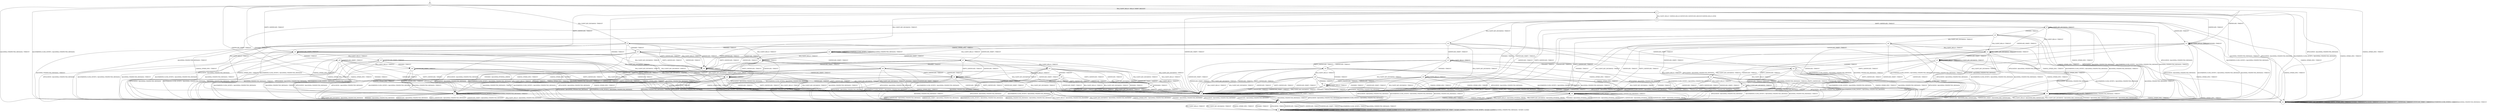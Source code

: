 digraph g {

	s0 [shape="circle" label="s0"];
	s1 [shape="circle" label="s1"];
	s2 [shape="circle" label="s2"];
	s3 [shape="circle" label="s3"];
	s4 [shape="circle" label="s4"];
	s5 [shape="circle" label="s5"];
	s6 [shape="circle" label="s6"];
	s7 [shape="circle" label="s7"];
	s8 [shape="circle" label="s8"];
	s9 [shape="circle" label="s9"];
	s10 [shape="circle" label="s10"];
	s11 [shape="circle" label="s11"];
	s12 [shape="circle" label="s12"];
	s13 [shape="circle" label="s13"];
	s14 [shape="circle" label="s14"];
	s15 [shape="circle" label="s15"];
	s16 [shape="circle" label="s16"];
	s17 [shape="circle" label="s17"];
	s18 [shape="circle" label="s18"];
	s19 [shape="circle" label="s19"];
	s20 [shape="circle" label="s20"];
	s21 [shape="circle" label="s21"];
	s22 [shape="circle" label="s22"];
	s23 [shape="circle" label="s23"];
	s24 [shape="circle" label="s24"];
	s25 [shape="circle" label="s25"];
	s26 [shape="circle" label="s26"];
	s27 [shape="circle" label="s27"];
	s28 [shape="circle" label="s28"];
	s29 [shape="circle" label="s29"];
	s30 [shape="circle" label="s30"];
	s31 [shape="circle" label="s31"];
	s32 [shape="circle" label="s32"];
	s33 [shape="circle" label="s33"];
	s34 [shape="circle" label="s34"];
	s35 [shape="circle" label="s35"];
	s36 [shape="circle" label="s36"];
	s37 [shape="circle" label="s37"];
	s38 [shape="circle" label="s38"];
	s39 [shape="circle" label="s39"];
	s40 [shape="circle" label="s40"];
	s41 [shape="circle" label="s41"];
	s0 -> s2 [label="RSA_CLIENT_HELLO / HELLO_VERIFY_REQUEST"];
	s0 -> s6 [label="RSA_CLIENT_KEY_EXCHANGE / TIMEOUT"];
	s0 -> s11 [label="CHANGE_CIPHER_SPEC / TIMEOUT"];
	s0 -> s8 [label="FINISHED / TIMEOUT"];
	s0 -> s1 [label="APPLICATION / Alert(FATAL,UNEXPECTED_MESSAGE)"];
	s0 -> s13 [label="CERTIFICATE / TIMEOUT"];
	s0 -> s18 [label="EMPTY_CERTIFICATE / TIMEOUT"];
	s0 -> s8 [label="CERTIFICATE_VERIFY / TIMEOUT"];
	s0 -> s1 [label="Alert(WARNING,CLOSE_NOTIFY) / Alert(FATAL,UNEXPECTED_MESSAGE)"];
	s0 -> s1 [label="Alert(FATAL,UNEXPECTED_MESSAGE) / TIMEOUT"];
	s1 -> s3 [label="RSA_CLIENT_HELLO / TIMEOUT"];
	s1 -> s3 [label="RSA_CLIENT_KEY_EXCHANGE / TIMEOUT"];
	s1 -> s3 [label="CHANGE_CIPHER_SPEC / TIMEOUT"];
	s1 -> s3 [label="FINISHED / TIMEOUT"];
	s1 -> s3 [label="APPLICATION / TIMEOUT"];
	s1 -> s3 [label="CERTIFICATE / TIMEOUT"];
	s1 -> s3 [label="EMPTY_CERTIFICATE / TIMEOUT"];
	s1 -> s3 [label="CERTIFICATE_VERIFY / TIMEOUT"];
	s1 -> s3 [label="Alert(WARNING,CLOSE_NOTIFY) / TIMEOUT"];
	s1 -> s3 [label="Alert(FATAL,UNEXPECTED_MESSAGE) / TIMEOUT"];
	s2 -> s4 [label="RSA_CLIENT_HELLO / SERVER_HELLO,CERTIFICATE,CERTIFICATE_REQUEST,SERVER_HELLO_DONE"];
	s2 -> s6 [label="RSA_CLIENT_KEY_EXCHANGE / TIMEOUT"];
	s2 -> s11 [label="CHANGE_CIPHER_SPEC / TIMEOUT"];
	s2 -> s8 [label="FINISHED / TIMEOUT"];
	s2 -> s1 [label="APPLICATION / Alert(FATAL,UNEXPECTED_MESSAGE)"];
	s2 -> s13 [label="CERTIFICATE / TIMEOUT"];
	s2 -> s18 [label="EMPTY_CERTIFICATE / TIMEOUT"];
	s2 -> s8 [label="CERTIFICATE_VERIFY / TIMEOUT"];
	s2 -> s1 [label="Alert(WARNING,CLOSE_NOTIFY) / Alert(FATAL,UNEXPECTED_MESSAGE)"];
	s2 -> s1 [label="Alert(FATAL,UNEXPECTED_MESSAGE) / TIMEOUT"];
	s3 -> s3 [label="RSA_CLIENT_HELLO / SOCKET_CLOSED"];
	s3 -> s3 [label="RSA_CLIENT_KEY_EXCHANGE / SOCKET_CLOSED"];
	s3 -> s3 [label="CHANGE_CIPHER_SPEC / SOCKET_CLOSED"];
	s3 -> s3 [label="FINISHED / SOCKET_CLOSED"];
	s3 -> s3 [label="APPLICATION / SOCKET_CLOSED"];
	s3 -> s3 [label="CERTIFICATE / SOCKET_CLOSED"];
	s3 -> s3 [label="EMPTY_CERTIFICATE / SOCKET_CLOSED"];
	s3 -> s3 [label="CERTIFICATE_VERIFY / SOCKET_CLOSED"];
	s3 -> s3 [label="Alert(WARNING,CLOSE_NOTIFY) / SOCKET_CLOSED"];
	s3 -> s3 [label="Alert(FATAL,UNEXPECTED_MESSAGE) / SOCKET_CLOSED"];
	s4 -> s5 [label="RSA_CLIENT_HELLO / TIMEOUT"];
	s4 -> s14 [label="RSA_CLIENT_KEY_EXCHANGE / TIMEOUT"];
	s4 -> s11 [label="CHANGE_CIPHER_SPEC / TIMEOUT"];
	s4 -> s8 [label="FINISHED / TIMEOUT"];
	s4 -> s1 [label="APPLICATION / Alert(FATAL,UNEXPECTED_MESSAGE)"];
	s4 -> s13 [label="CERTIFICATE / TIMEOUT"];
	s4 -> s9 [label="EMPTY_CERTIFICATE / TIMEOUT"];
	s4 -> s8 [label="CERTIFICATE_VERIFY / TIMEOUT"];
	s4 -> s1 [label="Alert(WARNING,CLOSE_NOTIFY) / Alert(FATAL,UNEXPECTED_MESSAGE)"];
	s4 -> s1 [label="Alert(FATAL,UNEXPECTED_MESSAGE) / TIMEOUT"];
	s5 -> s1 [label="RSA_CLIENT_HELLO / Alert(FATAL,UNEXPECTED_MESSAGE)"];
	s5 -> s1 [label="RSA_CLIENT_KEY_EXCHANGE / Alert(FATAL,UNEXPECTED_MESSAGE)"];
	s5 -> s1 [label="CHANGE_CIPHER_SPEC / Alert(FATAL,UNEXPECTED_MESSAGE)"];
	s5 -> s1 [label="FINISHED / Alert(FATAL,UNEXPECTED_MESSAGE)"];
	s5 -> s1 [label="APPLICATION / Alert(FATAL,UNEXPECTED_MESSAGE)"];
	s5 -> s1 [label="CERTIFICATE / Alert(FATAL,UNEXPECTED_MESSAGE)"];
	s5 -> s1 [label="EMPTY_CERTIFICATE / Alert(FATAL,UNEXPECTED_MESSAGE)"];
	s5 -> s1 [label="CERTIFICATE_VERIFY / Alert(FATAL,UNEXPECTED_MESSAGE)"];
	s5 -> s1 [label="Alert(WARNING,CLOSE_NOTIFY) / Alert(FATAL,UNEXPECTED_MESSAGE)"];
	s5 -> s1 [label="Alert(FATAL,UNEXPECTED_MESSAGE) / Alert(FATAL,UNEXPECTED_MESSAGE)"];
	s6 -> s17 [label="RSA_CLIENT_HELLO / TIMEOUT"];
	s6 -> s8 [label="RSA_CLIENT_KEY_EXCHANGE / TIMEOUT"];
	s6 -> s7 [label="CHANGE_CIPHER_SPEC / TIMEOUT"];
	s6 -> s32 [label="FINISHED / TIMEOUT"];
	s6 -> s1 [label="APPLICATION / Alert(FATAL,UNEXPECTED_MESSAGE)"];
	s6 -> s25 [label="CERTIFICATE / TIMEOUT"];
	s6 -> s25 [label="EMPTY_CERTIFICATE / TIMEOUT"];
	s6 -> s27 [label="CERTIFICATE_VERIFY / TIMEOUT"];
	s6 -> s1 [label="Alert(WARNING,CLOSE_NOTIFY) / Alert(FATAL,UNEXPECTED_MESSAGE)"];
	s6 -> s1 [label="Alert(FATAL,UNEXPECTED_MESSAGE) / TIMEOUT"];
	s7 -> s1 [label="RSA_CLIENT_HELLO / Alert(FATAL,UNEXPECTED_MESSAGE)"];
	s7 -> s1 [label="RSA_CLIENT_KEY_EXCHANGE / Alert(FATAL,UNEXPECTED_MESSAGE)"];
	s7 -> s11 [label="CHANGE_CIPHER_SPEC / TIMEOUT"];
	s7 -> s1 [label="FINISHED / Alert(FATAL,UNEXPECTED_MESSAGE)"];
	s7 -> s7 [label="APPLICATION / TIMEOUT"];
	s7 -> s1 [label="CERTIFICATE / Alert(FATAL,UNEXPECTED_MESSAGE)"];
	s7 -> s1 [label="EMPTY_CERTIFICATE / Alert(FATAL,UNEXPECTED_MESSAGE)"];
	s7 -> s1 [label="CERTIFICATE_VERIFY / Alert(FATAL,UNEXPECTED_MESSAGE)"];
	s7 -> s7 [label="Alert(WARNING,CLOSE_NOTIFY) / TIMEOUT"];
	s7 -> s7 [label="Alert(FATAL,UNEXPECTED_MESSAGE) / TIMEOUT"];
	s8 -> s8 [label="RSA_CLIENT_HELLO / TIMEOUT"];
	s8 -> s8 [label="RSA_CLIENT_KEY_EXCHANGE / TIMEOUT"];
	s8 -> s11 [label="CHANGE_CIPHER_SPEC / TIMEOUT"];
	s8 -> s8 [label="FINISHED / TIMEOUT"];
	s8 -> s1 [label="APPLICATION / Alert(FATAL,UNEXPECTED_MESSAGE)"];
	s8 -> s8 [label="CERTIFICATE / TIMEOUT"];
	s8 -> s8 [label="EMPTY_CERTIFICATE / TIMEOUT"];
	s8 -> s8 [label="CERTIFICATE_VERIFY / TIMEOUT"];
	s8 -> s1 [label="Alert(WARNING,CLOSE_NOTIFY) / Alert(FATAL,UNEXPECTED_MESSAGE)"];
	s8 -> s1 [label="Alert(FATAL,UNEXPECTED_MESSAGE) / TIMEOUT"];
	s9 -> s21 [label="RSA_CLIENT_HELLO / TIMEOUT"];
	s9 -> s9 [label="RSA_CLIENT_KEY_EXCHANGE / TIMEOUT"];
	s9 -> s10 [label="CHANGE_CIPHER_SPEC / TIMEOUT"];
	s9 -> s31 [label="FINISHED / TIMEOUT"];
	s9 -> s1 [label="APPLICATION / Alert(FATAL,UNEXPECTED_MESSAGE)"];
	s9 -> s8 [label="CERTIFICATE / TIMEOUT"];
	s9 -> s8 [label="EMPTY_CERTIFICATE / TIMEOUT"];
	s9 -> s12 [label="CERTIFICATE_VERIFY / TIMEOUT"];
	s9 -> s1 [label="Alert(WARNING,CLOSE_NOTIFY) / Alert(FATAL,UNEXPECTED_MESSAGE)"];
	s9 -> s1 [label="Alert(FATAL,UNEXPECTED_MESSAGE) / TIMEOUT"];
	s10 -> s1 [label="RSA_CLIENT_HELLO / Alert(FATAL,BAD_CERTIFICATE)"];
	s10 -> s1 [label="RSA_CLIENT_KEY_EXCHANGE / Alert(FATAL,BAD_CERTIFICATE)"];
	s10 -> s11 [label="CHANGE_CIPHER_SPEC / TIMEOUT"];
	s10 -> s1 [label="FINISHED / Alert(FATAL,BAD_CERTIFICATE)"];
	s10 -> s10 [label="APPLICATION / TIMEOUT"];
	s10 -> s1 [label="CERTIFICATE / Alert(FATAL,BAD_CERTIFICATE)"];
	s10 -> s1 [label="EMPTY_CERTIFICATE / Alert(FATAL,BAD_CERTIFICATE)"];
	s10 -> s1 [label="CERTIFICATE_VERIFY / Alert(FATAL,BAD_CERTIFICATE)"];
	s10 -> s10 [label="Alert(WARNING,CLOSE_NOTIFY) / TIMEOUT"];
	s10 -> s10 [label="Alert(FATAL,UNEXPECTED_MESSAGE) / TIMEOUT"];
	s11 -> s11 [label="RSA_CLIENT_HELLO / TIMEOUT"];
	s11 -> s11 [label="RSA_CLIENT_KEY_EXCHANGE / TIMEOUT"];
	s11 -> s11 [label="CHANGE_CIPHER_SPEC / TIMEOUT"];
	s11 -> s11 [label="FINISHED / TIMEOUT"];
	s11 -> s11 [label="APPLICATION / TIMEOUT"];
	s11 -> s11 [label="CERTIFICATE / TIMEOUT"];
	s11 -> s11 [label="EMPTY_CERTIFICATE / TIMEOUT"];
	s11 -> s11 [label="CERTIFICATE_VERIFY / TIMEOUT"];
	s11 -> s11 [label="Alert(WARNING,CLOSE_NOTIFY) / TIMEOUT"];
	s11 -> s11 [label="Alert(FATAL,UNEXPECTED_MESSAGE) / TIMEOUT"];
	s12 -> s12 [label="RSA_CLIENT_HELLO / TIMEOUT"];
	s12 -> s12 [label="RSA_CLIENT_KEY_EXCHANGE / TIMEOUT"];
	s12 -> s10 [label="CHANGE_CIPHER_SPEC / TIMEOUT"];
	s12 -> s33 [label="FINISHED / TIMEOUT"];
	s12 -> s1 [label="APPLICATION / Alert(FATAL,UNEXPECTED_MESSAGE)"];
	s12 -> s8 [label="CERTIFICATE / TIMEOUT"];
	s12 -> s8 [label="EMPTY_CERTIFICATE / TIMEOUT"];
	s12 -> s8 [label="CERTIFICATE_VERIFY / TIMEOUT"];
	s12 -> s1 [label="Alert(WARNING,CLOSE_NOTIFY) / Alert(FATAL,UNEXPECTED_MESSAGE)"];
	s12 -> s1 [label="Alert(FATAL,UNEXPECTED_MESSAGE) / TIMEOUT"];
	s13 -> s13 [label="RSA_CLIENT_HELLO / TIMEOUT"];
	s13 -> s8 [label="RSA_CLIENT_KEY_EXCHANGE / TIMEOUT"];
	s13 -> s11 [label="CHANGE_CIPHER_SPEC / TIMEOUT"];
	s13 -> s13 [label="FINISHED / TIMEOUT"];
	s13 -> s1 [label="APPLICATION / Alert(FATAL,UNEXPECTED_MESSAGE)"];
	s13 -> s8 [label="CERTIFICATE / TIMEOUT"];
	s13 -> s8 [label="EMPTY_CERTIFICATE / TIMEOUT"];
	s13 -> s18 [label="CERTIFICATE_VERIFY / TIMEOUT"];
	s13 -> s1 [label="Alert(WARNING,CLOSE_NOTIFY) / Alert(FATAL,UNEXPECTED_MESSAGE)"];
	s13 -> s1 [label="Alert(FATAL,UNEXPECTED_MESSAGE) / TIMEOUT"];
	s14 -> s17 [label="RSA_CLIENT_HELLO / TIMEOUT"];
	s14 -> s8 [label="RSA_CLIENT_KEY_EXCHANGE / TIMEOUT"];
	s14 -> s22 [label="CHANGE_CIPHER_SPEC / TIMEOUT"];
	s14 -> s32 [label="FINISHED / TIMEOUT"];
	s14 -> s1 [label="APPLICATION / Alert(FATAL,UNEXPECTED_MESSAGE)"];
	s14 -> s25 [label="CERTIFICATE / TIMEOUT"];
	s14 -> s25 [label="EMPTY_CERTIFICATE / TIMEOUT"];
	s14 -> s15 [label="CERTIFICATE_VERIFY / TIMEOUT"];
	s14 -> s1 [label="Alert(WARNING,CLOSE_NOTIFY) / Alert(FATAL,UNEXPECTED_MESSAGE)"];
	s14 -> s1 [label="Alert(FATAL,UNEXPECTED_MESSAGE) / TIMEOUT"];
	s15 -> s15 [label="RSA_CLIENT_HELLO / TIMEOUT"];
	s15 -> s8 [label="RSA_CLIENT_KEY_EXCHANGE / TIMEOUT"];
	s15 -> s16 [label="CHANGE_CIPHER_SPEC / TIMEOUT"];
	s15 -> s34 [label="FINISHED / TIMEOUT"];
	s15 -> s1 [label="APPLICATION / Alert(FATAL,UNEXPECTED_MESSAGE)"];
	s15 -> s20 [label="CERTIFICATE / TIMEOUT"];
	s15 -> s20 [label="EMPTY_CERTIFICATE / TIMEOUT"];
	s15 -> s8 [label="CERTIFICATE_VERIFY / TIMEOUT"];
	s15 -> s1 [label="Alert(WARNING,CLOSE_NOTIFY) / Alert(FATAL,UNEXPECTED_MESSAGE)"];
	s15 -> s1 [label="Alert(FATAL,UNEXPECTED_MESSAGE) / TIMEOUT"];
	s16 -> s1 [label="RSA_CLIENT_HELLO / Alert(FATAL,INTERNAL_ERROR)"];
	s16 -> s1 [label="RSA_CLIENT_KEY_EXCHANGE / Alert(FATAL,INTERNAL_ERROR)"];
	s16 -> s11 [label="CHANGE_CIPHER_SPEC / TIMEOUT"];
	s16 -> s1 [label="FINISHED / Alert(FATAL,INTERNAL_ERROR)"];
	s16 -> s16 [label="APPLICATION / TIMEOUT"];
	s16 -> s1 [label="CERTIFICATE / Alert(FATAL,INTERNAL_ERROR)"];
	s16 -> s1 [label="EMPTY_CERTIFICATE / Alert(FATAL,INTERNAL_ERROR)"];
	s16 -> s1 [label="CERTIFICATE_VERIFY / Alert(FATAL,INTERNAL_ERROR)"];
	s16 -> s16 [label="Alert(WARNING,CLOSE_NOTIFY) / TIMEOUT"];
	s16 -> s16 [label="Alert(FATAL,UNEXPECTED_MESSAGE) / TIMEOUT"];
	s17 -> s8 [label="RSA_CLIENT_HELLO / TIMEOUT"];
	s17 -> s8 [label="RSA_CLIENT_KEY_EXCHANGE / TIMEOUT"];
	s17 -> s7 [label="CHANGE_CIPHER_SPEC / TIMEOUT"];
	s17 -> s17 [label="FINISHED / TIMEOUT"];
	s17 -> s1 [label="APPLICATION / Alert(FATAL,UNEXPECTED_MESSAGE)"];
	s17 -> s24 [label="CERTIFICATE / TIMEOUT"];
	s17 -> s24 [label="EMPTY_CERTIFICATE / TIMEOUT"];
	s17 -> s23 [label="CERTIFICATE_VERIFY / TIMEOUT"];
	s17 -> s1 [label="Alert(WARNING,CLOSE_NOTIFY) / Alert(FATAL,UNEXPECTED_MESSAGE)"];
	s17 -> s1 [label="Alert(FATAL,UNEXPECTED_MESSAGE) / TIMEOUT"];
	s18 -> s19 [label="RSA_CLIENT_HELLO / TIMEOUT"];
	s18 -> s25 [label="RSA_CLIENT_KEY_EXCHANGE / TIMEOUT"];
	s18 -> s7 [label="CHANGE_CIPHER_SPEC / TIMEOUT"];
	s18 -> s29 [label="FINISHED / TIMEOUT"];
	s18 -> s1 [label="APPLICATION / Alert(FATAL,UNEXPECTED_MESSAGE)"];
	s18 -> s8 [label="CERTIFICATE / TIMEOUT"];
	s18 -> s8 [label="EMPTY_CERTIFICATE / TIMEOUT"];
	s18 -> s18 [label="CERTIFICATE_VERIFY / TIMEOUT"];
	s18 -> s1 [label="Alert(WARNING,CLOSE_NOTIFY) / Alert(FATAL,UNEXPECTED_MESSAGE)"];
	s18 -> s1 [label="Alert(FATAL,UNEXPECTED_MESSAGE) / TIMEOUT"];
	s19 -> s8 [label="RSA_CLIENT_HELLO / TIMEOUT"];
	s19 -> s24 [label="RSA_CLIENT_KEY_EXCHANGE / TIMEOUT"];
	s19 -> s7 [label="CHANGE_CIPHER_SPEC / TIMEOUT"];
	s19 -> s26 [label="FINISHED / TIMEOUT"];
	s19 -> s1 [label="APPLICATION / Alert(FATAL,UNEXPECTED_MESSAGE)"];
	s19 -> s8 [label="CERTIFICATE / TIMEOUT"];
	s19 -> s8 [label="EMPTY_CERTIFICATE / TIMEOUT"];
	s19 -> s19 [label="CERTIFICATE_VERIFY / TIMEOUT"];
	s19 -> s1 [label="Alert(WARNING,CLOSE_NOTIFY) / Alert(FATAL,UNEXPECTED_MESSAGE)"];
	s19 -> s1 [label="Alert(FATAL,UNEXPECTED_MESSAGE) / TIMEOUT"];
	s20 -> s39 [label="RSA_CLIENT_HELLO / TIMEOUT"];
	s20 -> s8 [label="RSA_CLIENT_KEY_EXCHANGE / TIMEOUT"];
	s20 -> s16 [label="CHANGE_CIPHER_SPEC / TIMEOUT"];
	s20 -> s35 [label="FINISHED / TIMEOUT"];
	s20 -> s1 [label="APPLICATION / Alert(FATAL,UNEXPECTED_MESSAGE)"];
	s20 -> s8 [label="CERTIFICATE / TIMEOUT"];
	s20 -> s8 [label="EMPTY_CERTIFICATE / TIMEOUT"];
	s20 -> s8 [label="CERTIFICATE_VERIFY / TIMEOUT"];
	s20 -> s1 [label="Alert(WARNING,CLOSE_NOTIFY) / Alert(FATAL,UNEXPECTED_MESSAGE)"];
	s20 -> s1 [label="Alert(FATAL,UNEXPECTED_MESSAGE) / TIMEOUT"];
	s21 -> s8 [label="RSA_CLIENT_HELLO / TIMEOUT"];
	s21 -> s21 [label="RSA_CLIENT_KEY_EXCHANGE / TIMEOUT"];
	s21 -> s10 [label="CHANGE_CIPHER_SPEC / TIMEOUT"];
	s21 -> s21 [label="FINISHED / TIMEOUT"];
	s21 -> s1 [label="APPLICATION / Alert(FATAL,UNEXPECTED_MESSAGE)"];
	s21 -> s8 [label="CERTIFICATE / TIMEOUT"];
	s21 -> s8 [label="EMPTY_CERTIFICATE / TIMEOUT"];
	s21 -> s12 [label="CERTIFICATE_VERIFY / TIMEOUT"];
	s21 -> s1 [label="Alert(WARNING,CLOSE_NOTIFY) / Alert(FATAL,UNEXPECTED_MESSAGE)"];
	s21 -> s1 [label="Alert(FATAL,UNEXPECTED_MESSAGE) / TIMEOUT"];
	s22 -> s17 [label="RSA_CLIENT_HELLO / TIMEOUT"];
	s22 -> s8 [label="RSA_CLIENT_KEY_EXCHANGE / TIMEOUT"];
	s22 -> s11 [label="CHANGE_CIPHER_SPEC / TIMEOUT"];
	s22 -> s1 [label="FINISHED / Alert(FATAL,INTERNAL_ERROR)"];
	s22 -> s22 [label="APPLICATION / TIMEOUT"];
	s22 -> s25 [label="CERTIFICATE / TIMEOUT"];
	s22 -> s25 [label="EMPTY_CERTIFICATE / TIMEOUT"];
	s22 -> s27 [label="CERTIFICATE_VERIFY / TIMEOUT"];
	s22 -> s22 [label="Alert(WARNING,CLOSE_NOTIFY) / TIMEOUT"];
	s22 -> s22 [label="Alert(FATAL,UNEXPECTED_MESSAGE) / TIMEOUT"];
	s23 -> s8 [label="RSA_CLIENT_HELLO / TIMEOUT"];
	s23 -> s8 [label="RSA_CLIENT_KEY_EXCHANGE / TIMEOUT"];
	s23 -> s7 [label="CHANGE_CIPHER_SPEC / TIMEOUT"];
	s23 -> s38 [label="FINISHED / TIMEOUT"];
	s23 -> s1 [label="APPLICATION / Alert(FATAL,UNEXPECTED_MESSAGE)"];
	s23 -> s30 [label="CERTIFICATE / TIMEOUT"];
	s23 -> s30 [label="EMPTY_CERTIFICATE / TIMEOUT"];
	s23 -> s8 [label="CERTIFICATE_VERIFY / TIMEOUT"];
	s23 -> s1 [label="Alert(WARNING,CLOSE_NOTIFY) / Alert(FATAL,UNEXPECTED_MESSAGE)"];
	s23 -> s1 [label="Alert(FATAL,UNEXPECTED_MESSAGE) / TIMEOUT"];
	s24 -> s8 [label="RSA_CLIENT_HELLO / TIMEOUT"];
	s24 -> s8 [label="RSA_CLIENT_KEY_EXCHANGE / TIMEOUT"];
	s24 -> s7 [label="CHANGE_CIPHER_SPEC / TIMEOUT"];
	s24 -> s24 [label="FINISHED / TIMEOUT"];
	s24 -> s1 [label="APPLICATION / Alert(FATAL,UNEXPECTED_MESSAGE)"];
	s24 -> s8 [label="CERTIFICATE / TIMEOUT"];
	s24 -> s8 [label="EMPTY_CERTIFICATE / TIMEOUT"];
	s24 -> s30 [label="CERTIFICATE_VERIFY / TIMEOUT"];
	s24 -> s1 [label="Alert(WARNING,CLOSE_NOTIFY) / Alert(FATAL,UNEXPECTED_MESSAGE)"];
	s24 -> s1 [label="Alert(FATAL,UNEXPECTED_MESSAGE) / TIMEOUT"];
	s25 -> s24 [label="RSA_CLIENT_HELLO / TIMEOUT"];
	s25 -> s8 [label="RSA_CLIENT_KEY_EXCHANGE / TIMEOUT"];
	s25 -> s7 [label="CHANGE_CIPHER_SPEC / TIMEOUT"];
	s25 -> s25 [label="FINISHED / TIMEOUT"];
	s25 -> s1 [label="APPLICATION / Alert(FATAL,UNEXPECTED_MESSAGE)"];
	s25 -> s8 [label="CERTIFICATE / TIMEOUT"];
	s25 -> s8 [label="EMPTY_CERTIFICATE / TIMEOUT"];
	s25 -> s28 [label="CERTIFICATE_VERIFY / TIMEOUT"];
	s25 -> s1 [label="Alert(WARNING,CLOSE_NOTIFY) / Alert(FATAL,UNEXPECTED_MESSAGE)"];
	s25 -> s1 [label="Alert(FATAL,UNEXPECTED_MESSAGE) / TIMEOUT"];
	s26 -> s8 [label="RSA_CLIENT_HELLO / TIMEOUT"];
	s26 -> s24 [label="RSA_CLIENT_KEY_EXCHANGE / TIMEOUT"];
	s26 -> s7 [label="CHANGE_CIPHER_SPEC / TIMEOUT"];
	s26 -> s8 [label="FINISHED / TIMEOUT"];
	s26 -> s1 [label="APPLICATION / Alert(FATAL,UNEXPECTED_MESSAGE)"];
	s26 -> s8 [label="CERTIFICATE / TIMEOUT"];
	s26 -> s8 [label="EMPTY_CERTIFICATE / TIMEOUT"];
	s26 -> s26 [label="CERTIFICATE_VERIFY / TIMEOUT"];
	s26 -> s1 [label="Alert(WARNING,CLOSE_NOTIFY) / Alert(FATAL,UNEXPECTED_MESSAGE)"];
	s26 -> s1 [label="Alert(FATAL,UNEXPECTED_MESSAGE) / TIMEOUT"];
	s27 -> s23 [label="RSA_CLIENT_HELLO / TIMEOUT"];
	s27 -> s8 [label="RSA_CLIENT_KEY_EXCHANGE / TIMEOUT"];
	s27 -> s7 [label="CHANGE_CIPHER_SPEC / TIMEOUT"];
	s27 -> s36 [label="FINISHED / TIMEOUT"];
	s27 -> s1 [label="APPLICATION / Alert(FATAL,UNEXPECTED_MESSAGE)"];
	s27 -> s28 [label="CERTIFICATE / TIMEOUT"];
	s27 -> s28 [label="EMPTY_CERTIFICATE / TIMEOUT"];
	s27 -> s8 [label="CERTIFICATE_VERIFY / TIMEOUT"];
	s27 -> s1 [label="Alert(WARNING,CLOSE_NOTIFY) / Alert(FATAL,UNEXPECTED_MESSAGE)"];
	s27 -> s1 [label="Alert(FATAL,UNEXPECTED_MESSAGE) / TIMEOUT"];
	s28 -> s30 [label="RSA_CLIENT_HELLO / TIMEOUT"];
	s28 -> s8 [label="RSA_CLIENT_KEY_EXCHANGE / TIMEOUT"];
	s28 -> s7 [label="CHANGE_CIPHER_SPEC / TIMEOUT"];
	s28 -> s28 [label="FINISHED / TIMEOUT"];
	s28 -> s1 [label="APPLICATION / Alert(FATAL,UNEXPECTED_MESSAGE)"];
	s28 -> s8 [label="CERTIFICATE / TIMEOUT"];
	s28 -> s8 [label="EMPTY_CERTIFICATE / TIMEOUT"];
	s28 -> s8 [label="CERTIFICATE_VERIFY / TIMEOUT"];
	s28 -> s1 [label="Alert(WARNING,CLOSE_NOTIFY) / Alert(FATAL,UNEXPECTED_MESSAGE)"];
	s28 -> s1 [label="Alert(FATAL,UNEXPECTED_MESSAGE) / TIMEOUT"];
	s29 -> s26 [label="RSA_CLIENT_HELLO / TIMEOUT"];
	s29 -> s25 [label="RSA_CLIENT_KEY_EXCHANGE / TIMEOUT"];
	s29 -> s7 [label="CHANGE_CIPHER_SPEC / TIMEOUT"];
	s29 -> s8 [label="FINISHED / TIMEOUT"];
	s29 -> s1 [label="APPLICATION / Alert(FATAL,UNEXPECTED_MESSAGE)"];
	s29 -> s8 [label="CERTIFICATE / TIMEOUT"];
	s29 -> s8 [label="EMPTY_CERTIFICATE / TIMEOUT"];
	s29 -> s29 [label="CERTIFICATE_VERIFY / TIMEOUT"];
	s29 -> s1 [label="Alert(WARNING,CLOSE_NOTIFY) / Alert(FATAL,UNEXPECTED_MESSAGE)"];
	s29 -> s1 [label="Alert(FATAL,UNEXPECTED_MESSAGE) / TIMEOUT"];
	s30 -> s8 [label="RSA_CLIENT_HELLO / TIMEOUT"];
	s30 -> s8 [label="RSA_CLIENT_KEY_EXCHANGE / TIMEOUT"];
	s30 -> s7 [label="CHANGE_CIPHER_SPEC / TIMEOUT"];
	s30 -> s30 [label="FINISHED / TIMEOUT"];
	s30 -> s1 [label="APPLICATION / Alert(FATAL,UNEXPECTED_MESSAGE)"];
	s30 -> s8 [label="CERTIFICATE / TIMEOUT"];
	s30 -> s8 [label="EMPTY_CERTIFICATE / TIMEOUT"];
	s30 -> s8 [label="CERTIFICATE_VERIFY / TIMEOUT"];
	s30 -> s1 [label="Alert(WARNING,CLOSE_NOTIFY) / Alert(FATAL,UNEXPECTED_MESSAGE)"];
	s30 -> s1 [label="Alert(FATAL,UNEXPECTED_MESSAGE) / TIMEOUT"];
	s31 -> s21 [label="RSA_CLIENT_HELLO / TIMEOUT"];
	s31 -> s40 [label="RSA_CLIENT_KEY_EXCHANGE / TIMEOUT"];
	s31 -> s10 [label="CHANGE_CIPHER_SPEC / TIMEOUT"];
	s31 -> s8 [label="FINISHED / TIMEOUT"];
	s31 -> s1 [label="APPLICATION / Alert(FATAL,UNEXPECTED_MESSAGE)"];
	s31 -> s8 [label="CERTIFICATE / TIMEOUT"];
	s31 -> s8 [label="EMPTY_CERTIFICATE / TIMEOUT"];
	s31 -> s33 [label="CERTIFICATE_VERIFY / TIMEOUT"];
	s31 -> s1 [label="Alert(WARNING,CLOSE_NOTIFY) / Alert(FATAL,UNEXPECTED_MESSAGE)"];
	s31 -> s1 [label="Alert(FATAL,UNEXPECTED_MESSAGE) / TIMEOUT"];
	s32 -> s17 [label="RSA_CLIENT_HELLO / TIMEOUT"];
	s32 -> s8 [label="RSA_CLIENT_KEY_EXCHANGE / TIMEOUT"];
	s32 -> s7 [label="CHANGE_CIPHER_SPEC / TIMEOUT"];
	s32 -> s8 [label="FINISHED / TIMEOUT"];
	s32 -> s1 [label="APPLICATION / Alert(FATAL,UNEXPECTED_MESSAGE)"];
	s32 -> s25 [label="CERTIFICATE / TIMEOUT"];
	s32 -> s25 [label="EMPTY_CERTIFICATE / TIMEOUT"];
	s32 -> s36 [label="CERTIFICATE_VERIFY / TIMEOUT"];
	s32 -> s1 [label="Alert(WARNING,CLOSE_NOTIFY) / Alert(FATAL,UNEXPECTED_MESSAGE)"];
	s32 -> s1 [label="Alert(FATAL,UNEXPECTED_MESSAGE) / TIMEOUT"];
	s33 -> s37 [label="RSA_CLIENT_HELLO / TIMEOUT"];
	s33 -> s41 [label="RSA_CLIENT_KEY_EXCHANGE / TIMEOUT"];
	s33 -> s10 [label="CHANGE_CIPHER_SPEC / TIMEOUT"];
	s33 -> s8 [label="FINISHED / TIMEOUT"];
	s33 -> s1 [label="APPLICATION / Alert(FATAL,UNEXPECTED_MESSAGE)"];
	s33 -> s8 [label="CERTIFICATE / TIMEOUT"];
	s33 -> s8 [label="EMPTY_CERTIFICATE / TIMEOUT"];
	s33 -> s8 [label="CERTIFICATE_VERIFY / TIMEOUT"];
	s33 -> s1 [label="Alert(WARNING,CLOSE_NOTIFY) / Alert(FATAL,UNEXPECTED_MESSAGE)"];
	s33 -> s1 [label="Alert(FATAL,UNEXPECTED_MESSAGE) / TIMEOUT"];
	s34 -> s34 [label="RSA_CLIENT_HELLO / TIMEOUT"];
	s34 -> s8 [label="RSA_CLIENT_KEY_EXCHANGE / TIMEOUT"];
	s34 -> s16 [label="CHANGE_CIPHER_SPEC / TIMEOUT"];
	s34 -> s8 [label="FINISHED / TIMEOUT"];
	s34 -> s1 [label="APPLICATION / Alert(FATAL,UNEXPECTED_MESSAGE)"];
	s34 -> s35 [label="CERTIFICATE / TIMEOUT"];
	s34 -> s35 [label="EMPTY_CERTIFICATE / TIMEOUT"];
	s34 -> s8 [label="CERTIFICATE_VERIFY / TIMEOUT"];
	s34 -> s1 [label="Alert(WARNING,CLOSE_NOTIFY) / Alert(FATAL,UNEXPECTED_MESSAGE)"];
	s34 -> s1 [label="Alert(FATAL,UNEXPECTED_MESSAGE) / TIMEOUT"];
	s35 -> s35 [label="RSA_CLIENT_HELLO / TIMEOUT"];
	s35 -> s8 [label="RSA_CLIENT_KEY_EXCHANGE / TIMEOUT"];
	s35 -> s16 [label="CHANGE_CIPHER_SPEC / TIMEOUT"];
	s35 -> s8 [label="FINISHED / TIMEOUT"];
	s35 -> s1 [label="APPLICATION / Alert(FATAL,UNEXPECTED_MESSAGE)"];
	s35 -> s8 [label="CERTIFICATE / TIMEOUT"];
	s35 -> s8 [label="EMPTY_CERTIFICATE / TIMEOUT"];
	s35 -> s8 [label="CERTIFICATE_VERIFY / TIMEOUT"];
	s35 -> s1 [label="Alert(WARNING,CLOSE_NOTIFY) / Alert(FATAL,UNEXPECTED_MESSAGE)"];
	s35 -> s1 [label="Alert(FATAL,UNEXPECTED_MESSAGE) / TIMEOUT"];
	s36 -> s38 [label="RSA_CLIENT_HELLO / TIMEOUT"];
	s36 -> s8 [label="RSA_CLIENT_KEY_EXCHANGE / TIMEOUT"];
	s36 -> s7 [label="CHANGE_CIPHER_SPEC / TIMEOUT"];
	s36 -> s8 [label="FINISHED / TIMEOUT"];
	s36 -> s1 [label="APPLICATION / Alert(FATAL,UNEXPECTED_MESSAGE)"];
	s36 -> s28 [label="CERTIFICATE / TIMEOUT"];
	s36 -> s28 [label="EMPTY_CERTIFICATE / TIMEOUT"];
	s36 -> s8 [label="CERTIFICATE_VERIFY / TIMEOUT"];
	s36 -> s1 [label="Alert(WARNING,CLOSE_NOTIFY) / Alert(FATAL,UNEXPECTED_MESSAGE)"];
	s36 -> s1 [label="Alert(FATAL,UNEXPECTED_MESSAGE) / TIMEOUT"];
	s37 -> s8 [label="RSA_CLIENT_HELLO / TIMEOUT"];
	s37 -> s37 [label="RSA_CLIENT_KEY_EXCHANGE / TIMEOUT"];
	s37 -> s10 [label="CHANGE_CIPHER_SPEC / TIMEOUT"];
	s37 -> s8 [label="FINISHED / TIMEOUT"];
	s37 -> s1 [label="APPLICATION / Alert(FATAL,UNEXPECTED_MESSAGE)"];
	s37 -> s8 [label="CERTIFICATE / TIMEOUT"];
	s37 -> s8 [label="EMPTY_CERTIFICATE / TIMEOUT"];
	s37 -> s8 [label="CERTIFICATE_VERIFY / TIMEOUT"];
	s37 -> s1 [label="Alert(WARNING,CLOSE_NOTIFY) / Alert(FATAL,UNEXPECTED_MESSAGE)"];
	s37 -> s1 [label="Alert(FATAL,UNEXPECTED_MESSAGE) / TIMEOUT"];
	s38 -> s8 [label="RSA_CLIENT_HELLO / TIMEOUT"];
	s38 -> s8 [label="RSA_CLIENT_KEY_EXCHANGE / TIMEOUT"];
	s38 -> s7 [label="CHANGE_CIPHER_SPEC / TIMEOUT"];
	s38 -> s8 [label="FINISHED / TIMEOUT"];
	s38 -> s1 [label="APPLICATION / Alert(FATAL,UNEXPECTED_MESSAGE)"];
	s38 -> s30 [label="CERTIFICATE / TIMEOUT"];
	s38 -> s30 [label="EMPTY_CERTIFICATE / TIMEOUT"];
	s38 -> s8 [label="CERTIFICATE_VERIFY / TIMEOUT"];
	s38 -> s1 [label="Alert(WARNING,CLOSE_NOTIFY) / Alert(FATAL,UNEXPECTED_MESSAGE)"];
	s38 -> s1 [label="Alert(FATAL,UNEXPECTED_MESSAGE) / TIMEOUT"];
	s39 -> s8 [label="RSA_CLIENT_HELLO / TIMEOUT"];
	s39 -> s8 [label="RSA_CLIENT_KEY_EXCHANGE / TIMEOUT"];
	s39 -> s16 [label="CHANGE_CIPHER_SPEC / TIMEOUT"];
	s39 -> s35 [label="FINISHED / TIMEOUT"];
	s39 -> s1 [label="APPLICATION / Alert(FATAL,UNEXPECTED_MESSAGE)"];
	s39 -> s8 [label="CERTIFICATE / TIMEOUT"];
	s39 -> s8 [label="EMPTY_CERTIFICATE / TIMEOUT"];
	s39 -> s8 [label="CERTIFICATE_VERIFY / TIMEOUT"];
	s39 -> s1 [label="Alert(WARNING,CLOSE_NOTIFY) / Alert(FATAL,UNEXPECTED_MESSAGE)"];
	s39 -> s1 [label="Alert(FATAL,UNEXPECTED_MESSAGE) / TIMEOUT"];
	s40 -> s21 [label="RSA_CLIENT_HELLO / TIMEOUT"];
	s40 -> s8 [label="RSA_CLIENT_KEY_EXCHANGE / TIMEOUT"];
	s40 -> s10 [label="CHANGE_CIPHER_SPEC / TIMEOUT"];
	s40 -> s8 [label="FINISHED / TIMEOUT"];
	s40 -> s1 [label="APPLICATION / Alert(FATAL,UNEXPECTED_MESSAGE)"];
	s40 -> s8 [label="CERTIFICATE / TIMEOUT"];
	s40 -> s8 [label="EMPTY_CERTIFICATE / TIMEOUT"];
	s40 -> s41 [label="CERTIFICATE_VERIFY / TIMEOUT"];
	s40 -> s1 [label="Alert(WARNING,CLOSE_NOTIFY) / Alert(FATAL,UNEXPECTED_MESSAGE)"];
	s40 -> s1 [label="Alert(FATAL,UNEXPECTED_MESSAGE) / TIMEOUT"];
	s41 -> s37 [label="RSA_CLIENT_HELLO / TIMEOUT"];
	s41 -> s8 [label="RSA_CLIENT_KEY_EXCHANGE / TIMEOUT"];
	s41 -> s10 [label="CHANGE_CIPHER_SPEC / TIMEOUT"];
	s41 -> s8 [label="FINISHED / TIMEOUT"];
	s41 -> s1 [label="APPLICATION / Alert(FATAL,UNEXPECTED_MESSAGE)"];
	s41 -> s8 [label="CERTIFICATE / TIMEOUT"];
	s41 -> s8 [label="EMPTY_CERTIFICATE / TIMEOUT"];
	s41 -> s8 [label="CERTIFICATE_VERIFY / TIMEOUT"];
	s41 -> s1 [label="Alert(WARNING,CLOSE_NOTIFY) / Alert(FATAL,UNEXPECTED_MESSAGE)"];
	s41 -> s1 [label="Alert(FATAL,UNEXPECTED_MESSAGE) / TIMEOUT"];

__start0 [label="" shape="none" width="0" height="0"];
__start0 -> s0;

}
